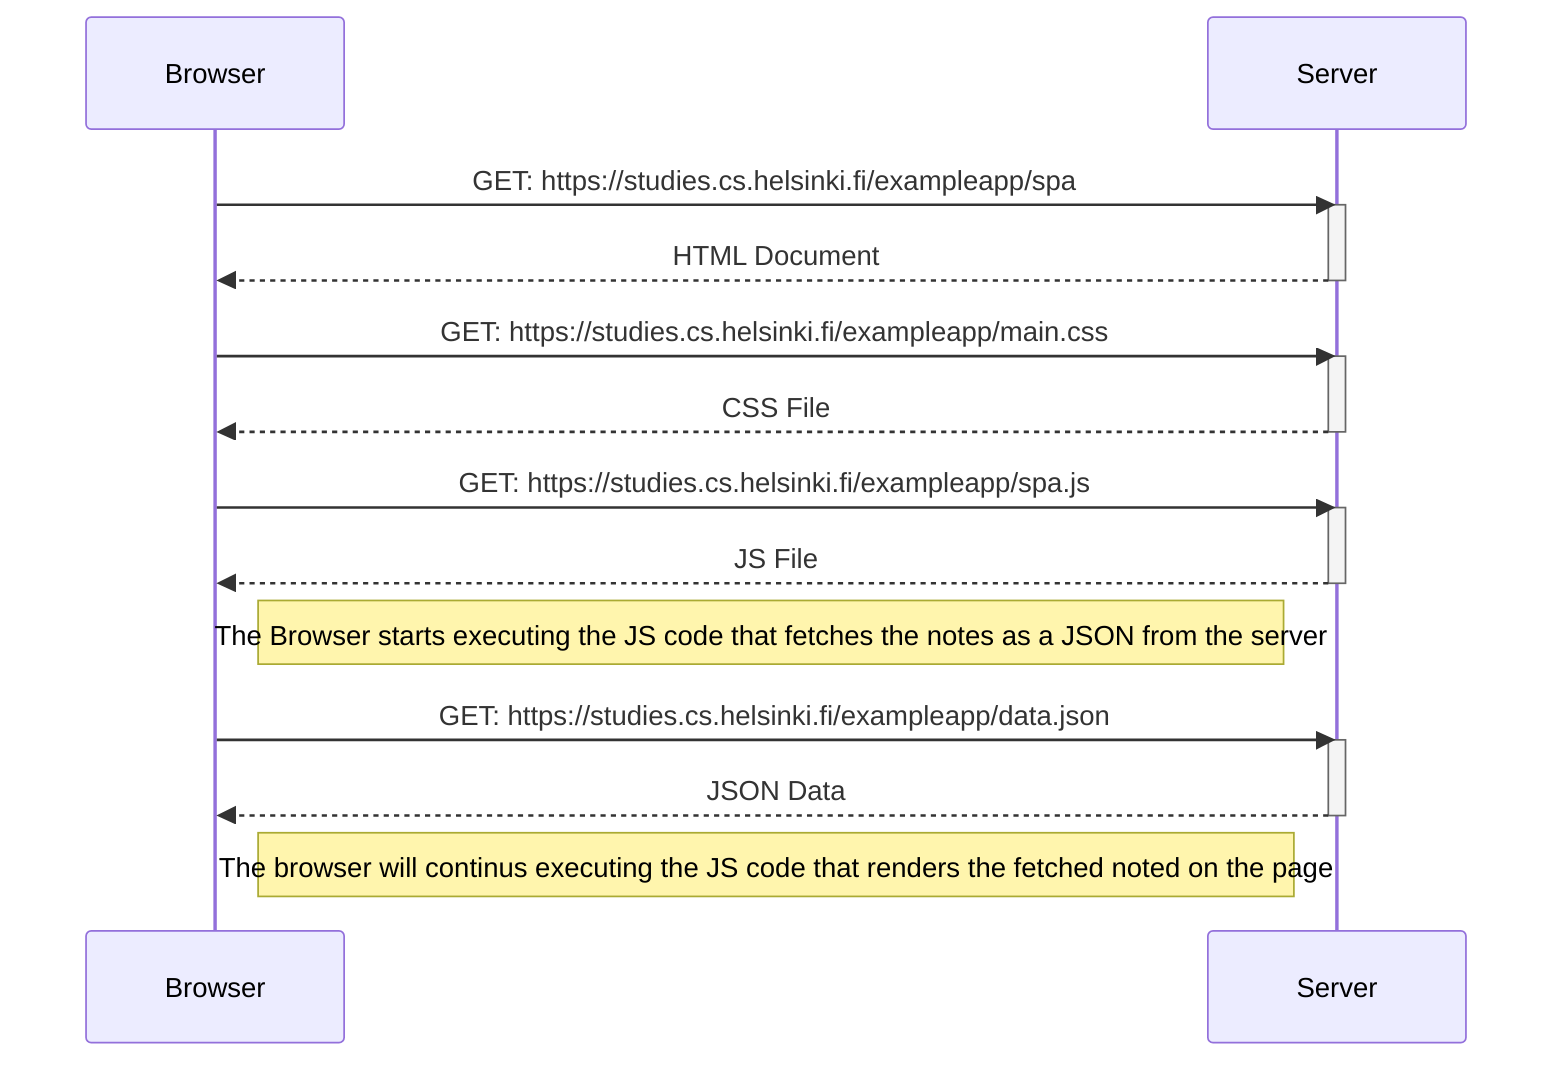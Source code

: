 sequenceDiagram
  participant Browser
  participant Server

  Browser ->> Server: GET: https://studies.cs.helsinki.fi/exampleapp/spa
  activate Server
  Server -->> Browser: HTML Document
  deactivate Server

  Browser ->> Server: GET: https://studies.cs.helsinki.fi/exampleapp/main.css
  activate Server
  Server -->> Browser: CSS File
  deactivate Server

  Browser ->> Server: GET: https://studies.cs.helsinki.fi/exampleapp/spa.js
  activate Server
  Server -->> Browser: JS File
  deactivate Server

  Note right of Browser: The Browser starts executing the JS code that fetches the notes as a JSON from the server

  Browser ->> Server: GET: https://studies.cs.helsinki.fi/exampleapp/data.json
  activate Server
  Server -->> Browser: JSON Data
  deactivate Server

  Note right of Browser: The browser will continus executing the JS code that renders the fetched noted on the page